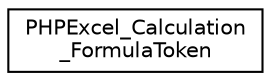 digraph "Иерархия классов. Графический вид."
{
  edge [fontname="Helvetica",fontsize="10",labelfontname="Helvetica",labelfontsize="10"];
  node [fontname="Helvetica",fontsize="10",shape=record];
  rankdir="LR";
  Node0 [label="PHPExcel_Calculation\l_FormulaToken",height=0.2,width=0.4,color="black", fillcolor="white", style="filled",URL="$class_p_h_p_excel___calculation___formula_token.html"];
}
